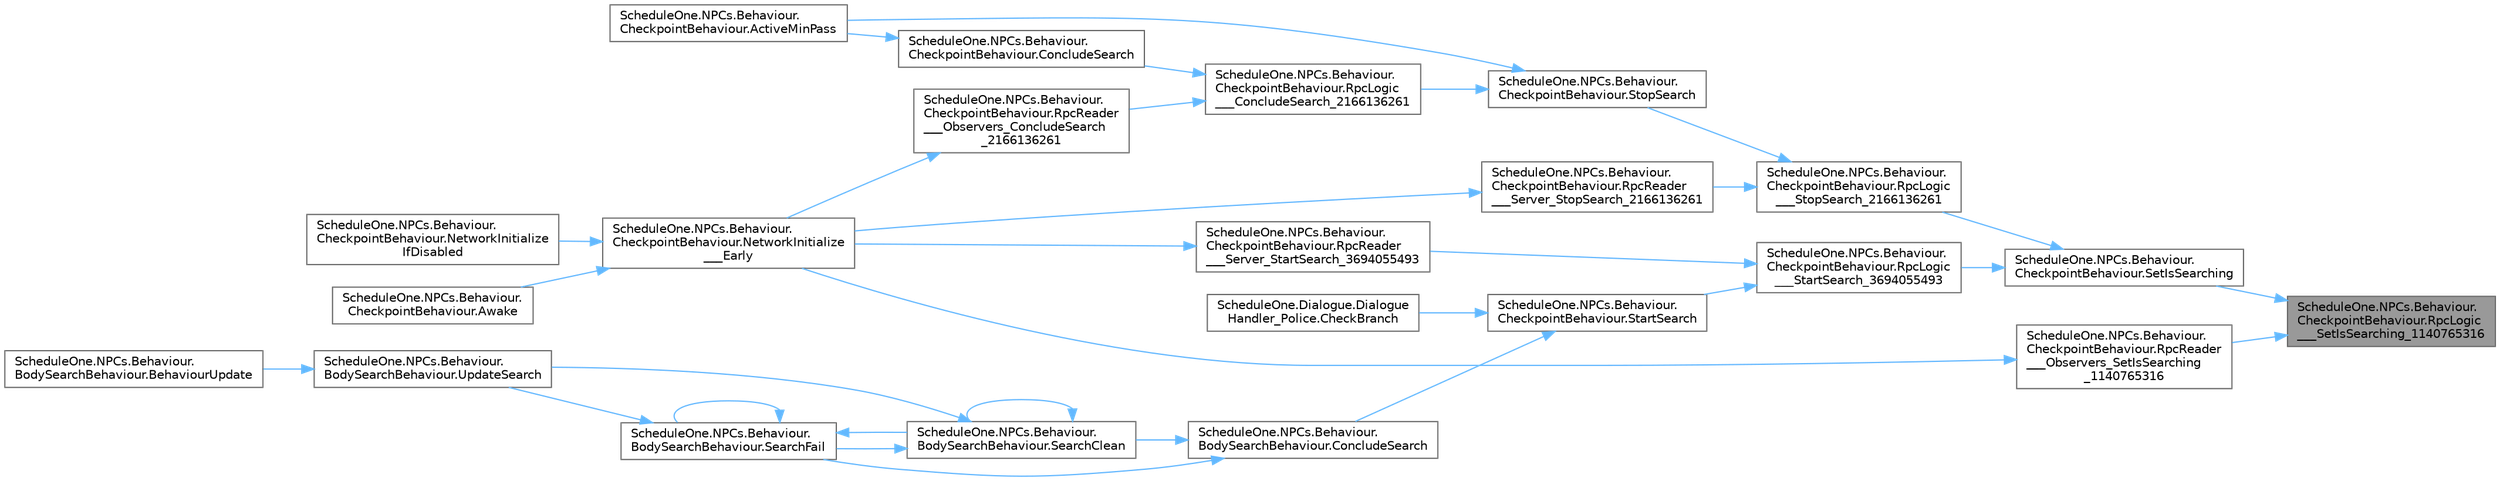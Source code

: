 digraph "ScheduleOne.NPCs.Behaviour.CheckpointBehaviour.RpcLogic___SetIsSearching_1140765316"
{
 // LATEX_PDF_SIZE
  bgcolor="transparent";
  edge [fontname=Helvetica,fontsize=10,labelfontname=Helvetica,labelfontsize=10];
  node [fontname=Helvetica,fontsize=10,shape=box,height=0.2,width=0.4];
  rankdir="RL";
  Node1 [id="Node000001",label="ScheduleOne.NPCs.Behaviour.\lCheckpointBehaviour.RpcLogic\l___SetIsSearching_1140765316",height=0.2,width=0.4,color="gray40", fillcolor="grey60", style="filled", fontcolor="black",tooltip=" "];
  Node1 -> Node2 [id="edge1_Node000001_Node000002",dir="back",color="steelblue1",style="solid",tooltip=" "];
  Node2 [id="Node000002",label="ScheduleOne.NPCs.Behaviour.\lCheckpointBehaviour.RpcReader\l___Observers_SetIsSearching\l_1140765316",height=0.2,width=0.4,color="grey40", fillcolor="white", style="filled",URL="$class_schedule_one_1_1_n_p_cs_1_1_behaviour_1_1_checkpoint_behaviour.html#aa42b67fb11c4871284676ca66996b2ae",tooltip=" "];
  Node2 -> Node3 [id="edge2_Node000002_Node000003",dir="back",color="steelblue1",style="solid",tooltip=" "];
  Node3 [id="Node000003",label="ScheduleOne.NPCs.Behaviour.\lCheckpointBehaviour.NetworkInitialize\l___Early",height=0.2,width=0.4,color="grey40", fillcolor="white", style="filled",URL="$class_schedule_one_1_1_n_p_cs_1_1_behaviour_1_1_checkpoint_behaviour.html#a9e27852f6017b3ab85eabcc409276292",tooltip=" "];
  Node3 -> Node4 [id="edge3_Node000003_Node000004",dir="back",color="steelblue1",style="solid",tooltip=" "];
  Node4 [id="Node000004",label="ScheduleOne.NPCs.Behaviour.\lCheckpointBehaviour.Awake",height=0.2,width=0.4,color="grey40", fillcolor="white", style="filled",URL="$class_schedule_one_1_1_n_p_cs_1_1_behaviour_1_1_checkpoint_behaviour.html#a489c4c6d7642a59408133b7815498fda",tooltip=" "];
  Node3 -> Node5 [id="edge4_Node000003_Node000005",dir="back",color="steelblue1",style="solid",tooltip=" "];
  Node5 [id="Node000005",label="ScheduleOne.NPCs.Behaviour.\lCheckpointBehaviour.NetworkInitialize\lIfDisabled",height=0.2,width=0.4,color="grey40", fillcolor="white", style="filled",URL="$class_schedule_one_1_1_n_p_cs_1_1_behaviour_1_1_checkpoint_behaviour.html#a2bd4c67d5147ae130f7decd0c48150f8",tooltip=" "];
  Node1 -> Node6 [id="edge5_Node000001_Node000006",dir="back",color="steelblue1",style="solid",tooltip=" "];
  Node6 [id="Node000006",label="ScheduleOne.NPCs.Behaviour.\lCheckpointBehaviour.SetIsSearching",height=0.2,width=0.4,color="grey40", fillcolor="white", style="filled",URL="$class_schedule_one_1_1_n_p_cs_1_1_behaviour_1_1_checkpoint_behaviour.html#a53b62f40c0ed6bd4617d0ea09321a801",tooltip=" "];
  Node6 -> Node7 [id="edge6_Node000006_Node000007",dir="back",color="steelblue1",style="solid",tooltip=" "];
  Node7 [id="Node000007",label="ScheduleOne.NPCs.Behaviour.\lCheckpointBehaviour.RpcLogic\l___StartSearch_3694055493",height=0.2,width=0.4,color="grey40", fillcolor="white", style="filled",URL="$class_schedule_one_1_1_n_p_cs_1_1_behaviour_1_1_checkpoint_behaviour.html#afbda1f3a8e74e0083c1ab12361d29bac",tooltip=" "];
  Node7 -> Node8 [id="edge7_Node000007_Node000008",dir="back",color="steelblue1",style="solid",tooltip=" "];
  Node8 [id="Node000008",label="ScheduleOne.NPCs.Behaviour.\lCheckpointBehaviour.RpcReader\l___Server_StartSearch_3694055493",height=0.2,width=0.4,color="grey40", fillcolor="white", style="filled",URL="$class_schedule_one_1_1_n_p_cs_1_1_behaviour_1_1_checkpoint_behaviour.html#a40332f2c3b70635d4ec1b180a1dc9eaf",tooltip=" "];
  Node8 -> Node3 [id="edge8_Node000008_Node000003",dir="back",color="steelblue1",style="solid",tooltip=" "];
  Node7 -> Node9 [id="edge9_Node000007_Node000009",dir="back",color="steelblue1",style="solid",tooltip=" "];
  Node9 [id="Node000009",label="ScheduleOne.NPCs.Behaviour.\lCheckpointBehaviour.StartSearch",height=0.2,width=0.4,color="grey40", fillcolor="white", style="filled",URL="$class_schedule_one_1_1_n_p_cs_1_1_behaviour_1_1_checkpoint_behaviour.html#a2a4b6a8d1f19d14d4f08d09a06b4c4b9",tooltip=" "];
  Node9 -> Node10 [id="edge10_Node000009_Node000010",dir="back",color="steelblue1",style="solid",tooltip=" "];
  Node10 [id="Node000010",label="ScheduleOne.Dialogue.Dialogue\lHandler_Police.CheckBranch",height=0.2,width=0.4,color="grey40", fillcolor="white", style="filled",URL="$class_schedule_one_1_1_dialogue_1_1_dialogue_handler___police.html#a8da2776590961a9d31a26ebd23071d31",tooltip=" "];
  Node9 -> Node11 [id="edge11_Node000009_Node000011",dir="back",color="steelblue1",style="solid",tooltip=" "];
  Node11 [id="Node000011",label="ScheduleOne.NPCs.Behaviour.\lBodySearchBehaviour.ConcludeSearch",height=0.2,width=0.4,color="grey40", fillcolor="white", style="filled",URL="$class_schedule_one_1_1_n_p_cs_1_1_behaviour_1_1_body_search_behaviour.html#ac7831ad2a81400d71d239d8ca4f2d7d9",tooltip=" "];
  Node11 -> Node12 [id="edge12_Node000011_Node000012",dir="back",color="steelblue1",style="solid",tooltip=" "];
  Node12 [id="Node000012",label="ScheduleOne.NPCs.Behaviour.\lBodySearchBehaviour.SearchClean",height=0.2,width=0.4,color="grey40", fillcolor="white", style="filled",URL="$class_schedule_one_1_1_n_p_cs_1_1_behaviour_1_1_body_search_behaviour.html#acb847f09d048e06584e79a3841ae7368",tooltip=" "];
  Node12 -> Node12 [id="edge13_Node000012_Node000012",dir="back",color="steelblue1",style="solid",tooltip=" "];
  Node12 -> Node13 [id="edge14_Node000012_Node000013",dir="back",color="steelblue1",style="solid",tooltip=" "];
  Node13 [id="Node000013",label="ScheduleOne.NPCs.Behaviour.\lBodySearchBehaviour.SearchFail",height=0.2,width=0.4,color="grey40", fillcolor="white", style="filled",URL="$class_schedule_one_1_1_n_p_cs_1_1_behaviour_1_1_body_search_behaviour.html#a176b6524795c35b980d33d65cf524e3e",tooltip=" "];
  Node13 -> Node12 [id="edge15_Node000013_Node000012",dir="back",color="steelblue1",style="solid",tooltip=" "];
  Node13 -> Node13 [id="edge16_Node000013_Node000013",dir="back",color="steelblue1",style="solid",tooltip=" "];
  Node13 -> Node14 [id="edge17_Node000013_Node000014",dir="back",color="steelblue1",style="solid",tooltip=" "];
  Node14 [id="Node000014",label="ScheduleOne.NPCs.Behaviour.\lBodySearchBehaviour.UpdateSearch",height=0.2,width=0.4,color="grey40", fillcolor="white", style="filled",URL="$class_schedule_one_1_1_n_p_cs_1_1_behaviour_1_1_body_search_behaviour.html#a47bc3575791901bbf4e1e3625fdd86b9",tooltip=" "];
  Node14 -> Node15 [id="edge18_Node000014_Node000015",dir="back",color="steelblue1",style="solid",tooltip=" "];
  Node15 [id="Node000015",label="ScheduleOne.NPCs.Behaviour.\lBodySearchBehaviour.BehaviourUpdate",height=0.2,width=0.4,color="grey40", fillcolor="white", style="filled",URL="$class_schedule_one_1_1_n_p_cs_1_1_behaviour_1_1_body_search_behaviour.html#a801a0f52e6e7766e04d2a91aeb8a8621",tooltip=" "];
  Node12 -> Node14 [id="edge19_Node000012_Node000014",dir="back",color="steelblue1",style="solid",tooltip=" "];
  Node11 -> Node13 [id="edge20_Node000011_Node000013",dir="back",color="steelblue1",style="solid",tooltip=" "];
  Node6 -> Node16 [id="edge21_Node000006_Node000016",dir="back",color="steelblue1",style="solid",tooltip=" "];
  Node16 [id="Node000016",label="ScheduleOne.NPCs.Behaviour.\lCheckpointBehaviour.RpcLogic\l___StopSearch_2166136261",height=0.2,width=0.4,color="grey40", fillcolor="white", style="filled",URL="$class_schedule_one_1_1_n_p_cs_1_1_behaviour_1_1_checkpoint_behaviour.html#afd005d5c1bd4971e97b7f2ea6393d030",tooltip=" "];
  Node16 -> Node17 [id="edge22_Node000016_Node000017",dir="back",color="steelblue1",style="solid",tooltip=" "];
  Node17 [id="Node000017",label="ScheduleOne.NPCs.Behaviour.\lCheckpointBehaviour.RpcReader\l___Server_StopSearch_2166136261",height=0.2,width=0.4,color="grey40", fillcolor="white", style="filled",URL="$class_schedule_one_1_1_n_p_cs_1_1_behaviour_1_1_checkpoint_behaviour.html#a0d085202d695237f96c2f2b7c8e448be",tooltip=" "];
  Node17 -> Node3 [id="edge23_Node000017_Node000003",dir="back",color="steelblue1",style="solid",tooltip=" "];
  Node16 -> Node18 [id="edge24_Node000016_Node000018",dir="back",color="steelblue1",style="solid",tooltip=" "];
  Node18 [id="Node000018",label="ScheduleOne.NPCs.Behaviour.\lCheckpointBehaviour.StopSearch",height=0.2,width=0.4,color="grey40", fillcolor="white", style="filled",URL="$class_schedule_one_1_1_n_p_cs_1_1_behaviour_1_1_checkpoint_behaviour.html#aabb6411a2cb5d71eb6d00e724b09f01a",tooltip=" "];
  Node18 -> Node19 [id="edge25_Node000018_Node000019",dir="back",color="steelblue1",style="solid",tooltip=" "];
  Node19 [id="Node000019",label="ScheduleOne.NPCs.Behaviour.\lCheckpointBehaviour.ActiveMinPass",height=0.2,width=0.4,color="grey40", fillcolor="white", style="filled",URL="$class_schedule_one_1_1_n_p_cs_1_1_behaviour_1_1_checkpoint_behaviour.html#ac621c256dee0b9aeff40966f53bc1ac4",tooltip=" "];
  Node18 -> Node20 [id="edge26_Node000018_Node000020",dir="back",color="steelblue1",style="solid",tooltip=" "];
  Node20 [id="Node000020",label="ScheduleOne.NPCs.Behaviour.\lCheckpointBehaviour.RpcLogic\l___ConcludeSearch_2166136261",height=0.2,width=0.4,color="grey40", fillcolor="white", style="filled",URL="$class_schedule_one_1_1_n_p_cs_1_1_behaviour_1_1_checkpoint_behaviour.html#ae24abefc9a6c229ab1a64f9b994704ca",tooltip=" "];
  Node20 -> Node21 [id="edge27_Node000020_Node000021",dir="back",color="steelblue1",style="solid",tooltip=" "];
  Node21 [id="Node000021",label="ScheduleOne.NPCs.Behaviour.\lCheckpointBehaviour.ConcludeSearch",height=0.2,width=0.4,color="grey40", fillcolor="white", style="filled",URL="$class_schedule_one_1_1_n_p_cs_1_1_behaviour_1_1_checkpoint_behaviour.html#a0e0d18a9f4ce172f4a619e2994adc71f",tooltip=" "];
  Node21 -> Node19 [id="edge28_Node000021_Node000019",dir="back",color="steelblue1",style="solid",tooltip=" "];
  Node20 -> Node22 [id="edge29_Node000020_Node000022",dir="back",color="steelblue1",style="solid",tooltip=" "];
  Node22 [id="Node000022",label="ScheduleOne.NPCs.Behaviour.\lCheckpointBehaviour.RpcReader\l___Observers_ConcludeSearch\l_2166136261",height=0.2,width=0.4,color="grey40", fillcolor="white", style="filled",URL="$class_schedule_one_1_1_n_p_cs_1_1_behaviour_1_1_checkpoint_behaviour.html#afc6ea2516060d6d9c05c1842bbeae966",tooltip=" "];
  Node22 -> Node3 [id="edge30_Node000022_Node000003",dir="back",color="steelblue1",style="solid",tooltip=" "];
}
